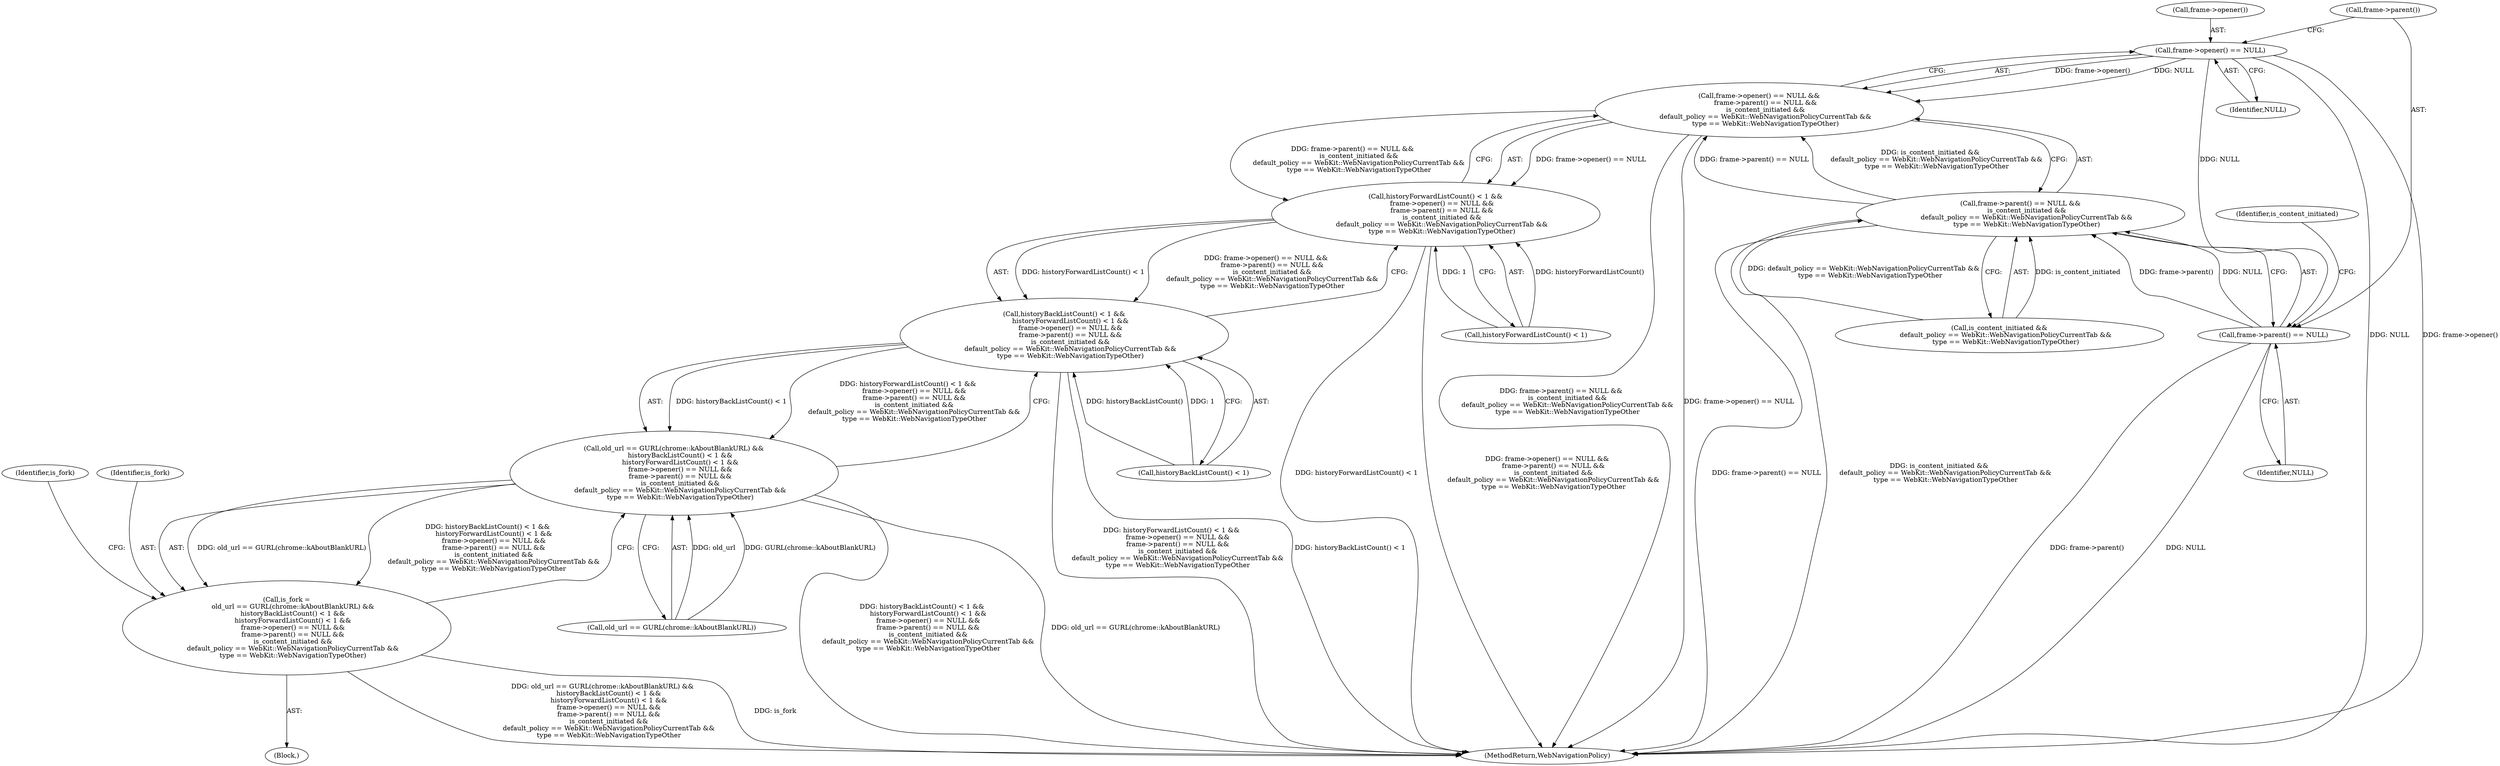 digraph "0_Chrome_58436a1770176ece2c02b28a57bba2a89db5d58b_1@API" {
"1000289" [label="(Call,frame->opener() == NULL)"];
"1000288" [label="(Call,frame->opener() == NULL &&\n      frame->parent() == NULL &&\n      is_content_initiated &&\n      default_policy == WebKit::WebNavigationPolicyCurrentTab &&\n      type == WebKit::WebNavigationTypeOther)"];
"1000284" [label="(Call,historyForwardListCount() < 1 &&\n      frame->opener() == NULL &&\n      frame->parent() == NULL &&\n      is_content_initiated &&\n      default_policy == WebKit::WebNavigationPolicyCurrentTab &&\n      type == WebKit::WebNavigationTypeOther)"];
"1000280" [label="(Call,historyBackListCount() < 1 &&\n      historyForwardListCount() < 1 &&\n      frame->opener() == NULL &&\n      frame->parent() == NULL &&\n      is_content_initiated &&\n      default_policy == WebKit::WebNavigationPolicyCurrentTab &&\n      type == WebKit::WebNavigationTypeOther)"];
"1000275" [label="(Call,old_url == GURL(chrome::kAboutBlankURL) &&\n      historyBackListCount() < 1 &&\n      historyForwardListCount() < 1 &&\n      frame->opener() == NULL &&\n      frame->parent() == NULL &&\n      is_content_initiated &&\n      default_policy == WebKit::WebNavigationPolicyCurrentTab &&\n      type == WebKit::WebNavigationTypeOther)"];
"1000273" [label="(Call,is_fork =\n      old_url == GURL(chrome::kAboutBlankURL) &&\n      historyBackListCount() < 1 &&\n      historyForwardListCount() < 1 &&\n      frame->opener() == NULL &&\n      frame->parent() == NULL &&\n      is_content_initiated &&\n      default_policy == WebKit::WebNavigationPolicyCurrentTab &&\n      type == WebKit::WebNavigationTypeOther)"];
"1000293" [label="(Call,frame->parent() == NULL)"];
"1000292" [label="(Call,frame->parent() == NULL &&\n      is_content_initiated &&\n      default_policy == WebKit::WebNavigationPolicyCurrentTab &&\n      type == WebKit::WebNavigationTypeOther)"];
"1000306" [label="(Identifier,is_fork)"];
"1000274" [label="(Identifier,is_fork)"];
"1000280" [label="(Call,historyBackListCount() < 1 &&\n      historyForwardListCount() < 1 &&\n      frame->opener() == NULL &&\n      frame->parent() == NULL &&\n      is_content_initiated &&\n      default_policy == WebKit::WebNavigationPolicyCurrentTab &&\n      type == WebKit::WebNavigationTypeOther)"];
"1000275" [label="(Call,old_url == GURL(chrome::kAboutBlankURL) &&\n      historyBackListCount() < 1 &&\n      historyForwardListCount() < 1 &&\n      frame->opener() == NULL &&\n      frame->parent() == NULL &&\n      is_content_initiated &&\n      default_policy == WebKit::WebNavigationPolicyCurrentTab &&\n      type == WebKit::WebNavigationTypeOther)"];
"1000109" [label="(Block,)"];
"1000296" [label="(Call,is_content_initiated &&\n      default_policy == WebKit::WebNavigationPolicyCurrentTab &&\n      type == WebKit::WebNavigationTypeOther)"];
"1000294" [label="(Call,frame->parent())"];
"1000293" [label="(Call,frame->parent() == NULL)"];
"1000317" [label="(MethodReturn,WebNavigationPolicy)"];
"1000284" [label="(Call,historyForwardListCount() < 1 &&\n      frame->opener() == NULL &&\n      frame->parent() == NULL &&\n      is_content_initiated &&\n      default_policy == WebKit::WebNavigationPolicyCurrentTab &&\n      type == WebKit::WebNavigationTypeOther)"];
"1000285" [label="(Call,historyForwardListCount() < 1)"];
"1000288" [label="(Call,frame->opener() == NULL &&\n      frame->parent() == NULL &&\n      is_content_initiated &&\n      default_policy == WebKit::WebNavigationPolicyCurrentTab &&\n      type == WebKit::WebNavigationTypeOther)"];
"1000281" [label="(Call,historyBackListCount() < 1)"];
"1000276" [label="(Call,old_url == GURL(chrome::kAboutBlankURL))"];
"1000295" [label="(Identifier,NULL)"];
"1000289" [label="(Call,frame->opener() == NULL)"];
"1000290" [label="(Call,frame->opener())"];
"1000292" [label="(Call,frame->parent() == NULL &&\n      is_content_initiated &&\n      default_policy == WebKit::WebNavigationPolicyCurrentTab &&\n      type == WebKit::WebNavigationTypeOther)"];
"1000291" [label="(Identifier,NULL)"];
"1000273" [label="(Call,is_fork =\n      old_url == GURL(chrome::kAboutBlankURL) &&\n      historyBackListCount() < 1 &&\n      historyForwardListCount() < 1 &&\n      frame->opener() == NULL &&\n      frame->parent() == NULL &&\n      is_content_initiated &&\n      default_policy == WebKit::WebNavigationPolicyCurrentTab &&\n      type == WebKit::WebNavigationTypeOther)"];
"1000297" [label="(Identifier,is_content_initiated)"];
"1000289" -> "1000288"  [label="AST: "];
"1000289" -> "1000291"  [label="CFG: "];
"1000290" -> "1000289"  [label="AST: "];
"1000291" -> "1000289"  [label="AST: "];
"1000294" -> "1000289"  [label="CFG: "];
"1000288" -> "1000289"  [label="CFG: "];
"1000289" -> "1000317"  [label="DDG: NULL"];
"1000289" -> "1000317"  [label="DDG: frame->opener()"];
"1000289" -> "1000288"  [label="DDG: frame->opener()"];
"1000289" -> "1000288"  [label="DDG: NULL"];
"1000289" -> "1000293"  [label="DDG: NULL"];
"1000288" -> "1000284"  [label="AST: "];
"1000288" -> "1000292"  [label="CFG: "];
"1000292" -> "1000288"  [label="AST: "];
"1000284" -> "1000288"  [label="CFG: "];
"1000288" -> "1000317"  [label="DDG: frame->parent() == NULL &&\n      is_content_initiated &&\n      default_policy == WebKit::WebNavigationPolicyCurrentTab &&\n      type == WebKit::WebNavigationTypeOther"];
"1000288" -> "1000317"  [label="DDG: frame->opener() == NULL"];
"1000288" -> "1000284"  [label="DDG: frame->opener() == NULL"];
"1000288" -> "1000284"  [label="DDG: frame->parent() == NULL &&\n      is_content_initiated &&\n      default_policy == WebKit::WebNavigationPolicyCurrentTab &&\n      type == WebKit::WebNavigationTypeOther"];
"1000292" -> "1000288"  [label="DDG: frame->parent() == NULL"];
"1000292" -> "1000288"  [label="DDG: is_content_initiated &&\n      default_policy == WebKit::WebNavigationPolicyCurrentTab &&\n      type == WebKit::WebNavigationTypeOther"];
"1000284" -> "1000280"  [label="AST: "];
"1000284" -> "1000285"  [label="CFG: "];
"1000285" -> "1000284"  [label="AST: "];
"1000280" -> "1000284"  [label="CFG: "];
"1000284" -> "1000317"  [label="DDG: historyForwardListCount() < 1"];
"1000284" -> "1000317"  [label="DDG: frame->opener() == NULL &&\n      frame->parent() == NULL &&\n      is_content_initiated &&\n      default_policy == WebKit::WebNavigationPolicyCurrentTab &&\n      type == WebKit::WebNavigationTypeOther"];
"1000284" -> "1000280"  [label="DDG: historyForwardListCount() < 1"];
"1000284" -> "1000280"  [label="DDG: frame->opener() == NULL &&\n      frame->parent() == NULL &&\n      is_content_initiated &&\n      default_policy == WebKit::WebNavigationPolicyCurrentTab &&\n      type == WebKit::WebNavigationTypeOther"];
"1000285" -> "1000284"  [label="DDG: historyForwardListCount()"];
"1000285" -> "1000284"  [label="DDG: 1"];
"1000280" -> "1000275"  [label="AST: "];
"1000280" -> "1000281"  [label="CFG: "];
"1000281" -> "1000280"  [label="AST: "];
"1000275" -> "1000280"  [label="CFG: "];
"1000280" -> "1000317"  [label="DDG: historyForwardListCount() < 1 &&\n      frame->opener() == NULL &&\n      frame->parent() == NULL &&\n      is_content_initiated &&\n      default_policy == WebKit::WebNavigationPolicyCurrentTab &&\n      type == WebKit::WebNavigationTypeOther"];
"1000280" -> "1000317"  [label="DDG: historyBackListCount() < 1"];
"1000280" -> "1000275"  [label="DDG: historyBackListCount() < 1"];
"1000280" -> "1000275"  [label="DDG: historyForwardListCount() < 1 &&\n      frame->opener() == NULL &&\n      frame->parent() == NULL &&\n      is_content_initiated &&\n      default_policy == WebKit::WebNavigationPolicyCurrentTab &&\n      type == WebKit::WebNavigationTypeOther"];
"1000281" -> "1000280"  [label="DDG: historyBackListCount()"];
"1000281" -> "1000280"  [label="DDG: 1"];
"1000275" -> "1000273"  [label="AST: "];
"1000275" -> "1000276"  [label="CFG: "];
"1000276" -> "1000275"  [label="AST: "];
"1000273" -> "1000275"  [label="CFG: "];
"1000275" -> "1000317"  [label="DDG: historyBackListCount() < 1 &&\n      historyForwardListCount() < 1 &&\n      frame->opener() == NULL &&\n      frame->parent() == NULL &&\n      is_content_initiated &&\n      default_policy == WebKit::WebNavigationPolicyCurrentTab &&\n      type == WebKit::WebNavigationTypeOther"];
"1000275" -> "1000317"  [label="DDG: old_url == GURL(chrome::kAboutBlankURL)"];
"1000275" -> "1000273"  [label="DDG: old_url == GURL(chrome::kAboutBlankURL)"];
"1000275" -> "1000273"  [label="DDG: historyBackListCount() < 1 &&\n      historyForwardListCount() < 1 &&\n      frame->opener() == NULL &&\n      frame->parent() == NULL &&\n      is_content_initiated &&\n      default_policy == WebKit::WebNavigationPolicyCurrentTab &&\n      type == WebKit::WebNavigationTypeOther"];
"1000276" -> "1000275"  [label="DDG: old_url"];
"1000276" -> "1000275"  [label="DDG: GURL(chrome::kAboutBlankURL)"];
"1000273" -> "1000109"  [label="AST: "];
"1000274" -> "1000273"  [label="AST: "];
"1000306" -> "1000273"  [label="CFG: "];
"1000273" -> "1000317"  [label="DDG: old_url == GURL(chrome::kAboutBlankURL) &&\n      historyBackListCount() < 1 &&\n      historyForwardListCount() < 1 &&\n      frame->opener() == NULL &&\n      frame->parent() == NULL &&\n      is_content_initiated &&\n      default_policy == WebKit::WebNavigationPolicyCurrentTab &&\n      type == WebKit::WebNavigationTypeOther"];
"1000273" -> "1000317"  [label="DDG: is_fork"];
"1000293" -> "1000292"  [label="AST: "];
"1000293" -> "1000295"  [label="CFG: "];
"1000294" -> "1000293"  [label="AST: "];
"1000295" -> "1000293"  [label="AST: "];
"1000297" -> "1000293"  [label="CFG: "];
"1000292" -> "1000293"  [label="CFG: "];
"1000293" -> "1000317"  [label="DDG: frame->parent()"];
"1000293" -> "1000317"  [label="DDG: NULL"];
"1000293" -> "1000292"  [label="DDG: frame->parent()"];
"1000293" -> "1000292"  [label="DDG: NULL"];
"1000292" -> "1000296"  [label="CFG: "];
"1000296" -> "1000292"  [label="AST: "];
"1000292" -> "1000317"  [label="DDG: frame->parent() == NULL"];
"1000292" -> "1000317"  [label="DDG: is_content_initiated &&\n      default_policy == WebKit::WebNavigationPolicyCurrentTab &&\n      type == WebKit::WebNavigationTypeOther"];
"1000296" -> "1000292"  [label="DDG: is_content_initiated"];
"1000296" -> "1000292"  [label="DDG: default_policy == WebKit::WebNavigationPolicyCurrentTab &&\n      type == WebKit::WebNavigationTypeOther"];
}
